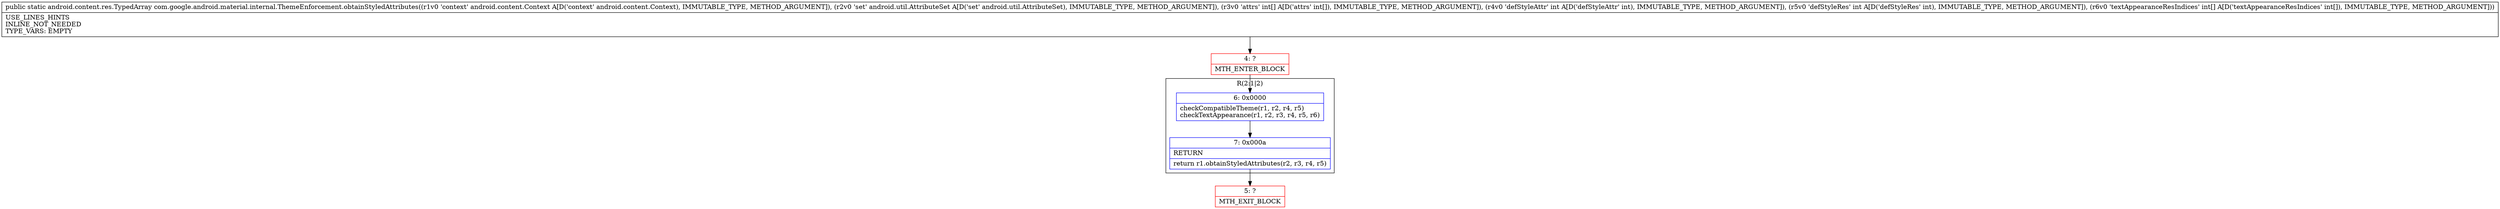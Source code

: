 digraph "CFG forcom.google.android.material.internal.ThemeEnforcement.obtainStyledAttributes(Landroid\/content\/Context;Landroid\/util\/AttributeSet;[III[I)Landroid\/content\/res\/TypedArray;" {
subgraph cluster_Region_256967593 {
label = "R(2:1|2)";
node [shape=record,color=blue];
Node_6 [shape=record,label="{6\:\ 0x0000|checkCompatibleTheme(r1, r2, r4, r5)\lcheckTextAppearance(r1, r2, r3, r4, r5, r6)\l}"];
Node_7 [shape=record,label="{7\:\ 0x000a|RETURN\l|return r1.obtainStyledAttributes(r2, r3, r4, r5)\l}"];
}
Node_4 [shape=record,color=red,label="{4\:\ ?|MTH_ENTER_BLOCK\l}"];
Node_5 [shape=record,color=red,label="{5\:\ ?|MTH_EXIT_BLOCK\l}"];
MethodNode[shape=record,label="{public static android.content.res.TypedArray com.google.android.material.internal.ThemeEnforcement.obtainStyledAttributes((r1v0 'context' android.content.Context A[D('context' android.content.Context), IMMUTABLE_TYPE, METHOD_ARGUMENT]), (r2v0 'set' android.util.AttributeSet A[D('set' android.util.AttributeSet), IMMUTABLE_TYPE, METHOD_ARGUMENT]), (r3v0 'attrs' int[] A[D('attrs' int[]), IMMUTABLE_TYPE, METHOD_ARGUMENT]), (r4v0 'defStyleAttr' int A[D('defStyleAttr' int), IMMUTABLE_TYPE, METHOD_ARGUMENT]), (r5v0 'defStyleRes' int A[D('defStyleRes' int), IMMUTABLE_TYPE, METHOD_ARGUMENT]), (r6v0 'textAppearanceResIndices' int[] A[D('textAppearanceResIndices' int[]), IMMUTABLE_TYPE, METHOD_ARGUMENT]))  | USE_LINES_HINTS\lINLINE_NOT_NEEDED\lTYPE_VARS: EMPTY\l}"];
MethodNode -> Node_4;Node_6 -> Node_7;
Node_7 -> Node_5;
Node_4 -> Node_6;
}

